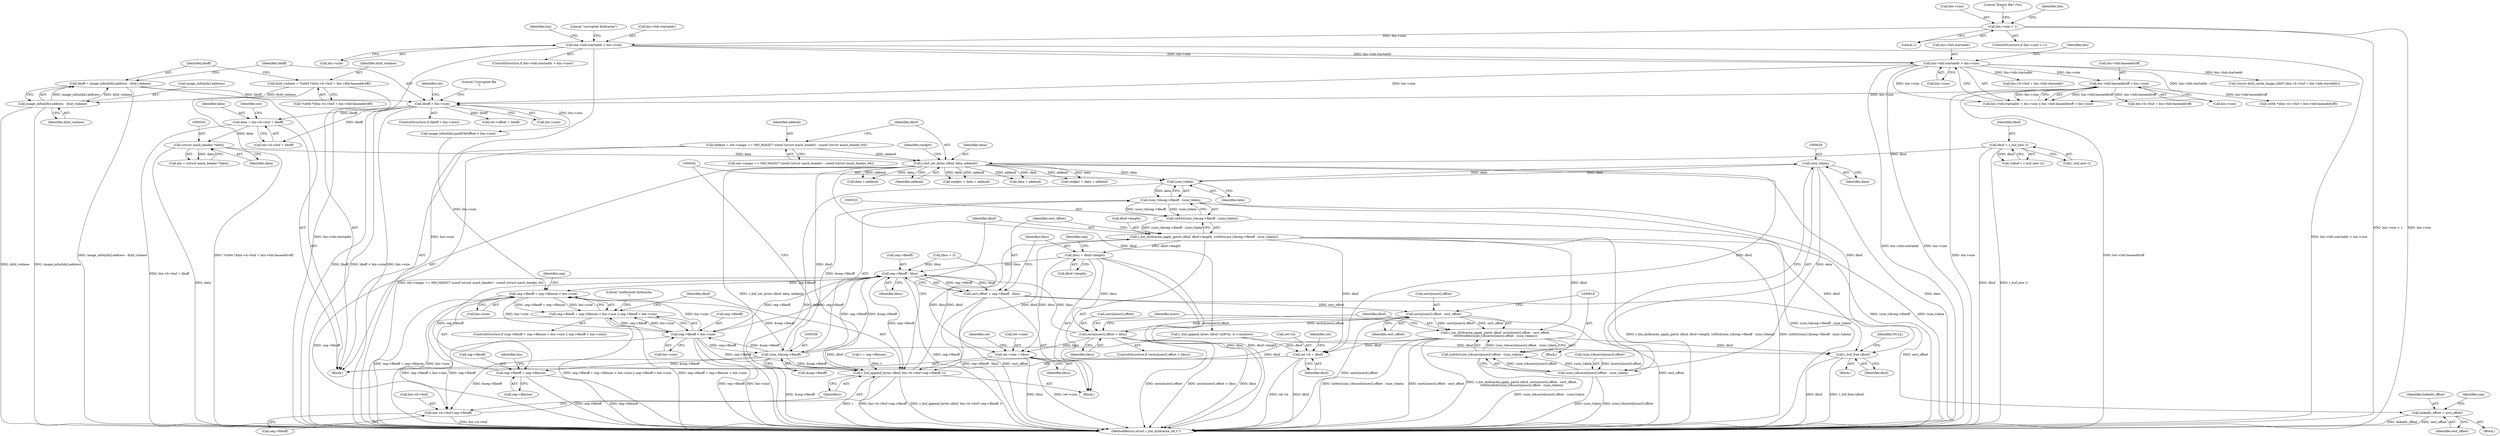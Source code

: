 digraph "0_radare2_4e98402f09a0ef0bb8559a33a4c1988c54938eaf@pointer" {
"1000628" [label="(Call,(size_t)data)"];
"1000541" [label="(Call,(size_t)data)"];
"1000628" [label="(Call,(size_t)data)"];
"1000397" [label="(Call,r_buf_set_bytes (dbuf, data, addend))"];
"1000375" [label="(Call,dbuf = r_buf_new ())"];
"1000342" [label="(Call,(struct mach_header *)data)"];
"1000331" [label="(Call,data = bin->b->buf + liboff)"];
"1000282" [label="(Call,liboff > bin->size)"];
"1000272" [label="(Call,liboff = image_infos[idx].address - dyld_vmbase)"];
"1000274" [label="(Call,image_infos[idx].address - dyld_vmbase)"];
"1000256" [label="(Call,dyld_vmbase = *(ut64 *)(bin->b->buf + bin->hdr.baseaddroff))"];
"1000216" [label="(Call,bin->hdr.startaddr > bin->size)"];
"1000198" [label="(Call,bin->hdr.startaddr > bin->size)"];
"1000146" [label="(Call,bin->size < 1)"];
"1000225" [label="(Call,bin->hdr.baseaddroff > bin->size)"];
"1000385" [label="(Call,addend = mh->magic == MH_MAGIC? sizeof (struct mach_header) : sizeof (struct mach_header_64))"];
"1000534" [label="(Call,(size_t)&seg->fileoff - (size_t)data)"];
"1000532" [label="(Call,(ut64)((size_t)&seg->fileoff - (size_t)data))"];
"1000527" [label="(Call,r_bin_dyldcache_apply_patch (dbuf, dbuf->length, (ut64)((size_t)&seg->fileoff - (size_t)data)))"];
"1000511" [label="(Call,r_buf_free (dbuf))"];
"1000515" [label="(Call,r_buf_append_bytes (dbuf, bin->b->buf+seg->fileoff, t))"];
"1000552" [label="(Call,libsz = dbuf->length)"];
"1000547" [label="(Call,seg->fileoff - libsz)"];
"1000488" [label="(Call,seg->fileoff + seg->filesize > bin->size)"];
"1000487" [label="(Call,seg->fileoff + seg->filesize > bin->size || seg->fileoff > bin->size)"];
"1000499" [label="(Call,seg->fileoff > bin->size)"];
"1000517" [label="(Call,bin->b->buf+seg->fileoff)"];
"1000535" [label="(Call,(size_t)&seg->fileoff)"];
"1000489" [label="(Call,seg->fileoff + seg->filesize)"];
"1000545" [label="(Call,sect_offset = seg->fileoff - libsz)"];
"1000565" [label="(Call,linkedit_offset = sect_offset)"];
"1000610" [label="(Call,sects[nsect].offset - sect_offset)"];
"1000600" [label="(Call,sects[nsect].offset > libsz)"];
"1000728" [label="(Call,ret->size = libsz)"];
"1000608" [label="(Call,r_bin_dyldcache_apply_patch (dbuf, sects[nsect].offset - sect_offset,\n\t\t\t\t\t\t\t(ut64)((size_t)&sects[nsect].offset - (size_t)data)))"];
"1000712" [label="(Call,ret->b = dbuf)"];
"1000619" [label="(Call,(size_t)&sects[nsect].offset - (size_t)data)"];
"1000617" [label="(Call,(ut64)((size_t)&sects[nsect].offset - (size_t)data))"];
"1000439" [label="(Call,data + addend)"];
"1000342" [label="(Call,(struct mach_header *)data)"];
"1000732" [label="(Identifier,libsz)"];
"1000113" [label="(Block,)"];
"1000282" [label="(Call,liboff > bin->size)"];
"1000333" [label="(Call,bin->b->buf + liboff)"];
"1000518" [label="(Call,bin->b->buf)"];
"1000616" [label="(Identifier,sect_offset)"];
"1000600" [label="(Call,sects[nsect].offset > libsz)"];
"1000294" [label="(Call,ret->offset = liboff)"];
"1000402" [label="(Identifier,cmdptr)"];
"1000197" [label="(ControlStructure,if (bin->hdr.startaddr > bin->size))"];
"1000554" [label="(Call,dbuf->length)"];
"1000399" [label="(Identifier,data)"];
"1000216" [label="(Call,bin->hdr.startaddr > bin->size)"];
"1000514" [label="(Identifier,NULL)"];
"1000257" [label="(Identifier,dyld_vmbase)"];
"1000222" [label="(Call,bin->size)"];
"1000611" [label="(Call,sects[nsect].offset)"];
"1000532" [label="(Call,(ut64)((size_t)&seg->fileoff - (size_t)data))"];
"1000481" [label="(Call,t = seg->filesize)"];
"1000300" [label="(Call,image_infos[idx].pathFileOffset > bin->size)"];
"1000508" [label="(Literal,\"malformed dyldcache\n\")"];
"1000217" [label="(Call,bin->hdr.startaddr)"];
"1000619" [label="(Call,(size_t)&sects[nsect].offset - (size_t)data)"];
"1000501" [label="(Identifier,seg)"];
"1000565" [label="(Call,linkedit_offset = sect_offset)"];
"1000529" [label="(Call,dbuf->length)"];
"1000571" [label="(Identifier,seg)"];
"1000497" [label="(Identifier,bin)"];
"1000489" [label="(Call,seg->fileoff + seg->filesize)"];
"1000199" [label="(Call,bin->hdr.startaddr)"];
"1000534" [label="(Call,(size_t)&seg->fileoff - (size_t)data)"];
"1000564" [label="(Block,)"];
"1000607" [label="(Block,)"];
"1000340" [label="(Call,mh = (struct mach_header *)data)"];
"1000551" [label="(Identifier,libsz)"];
"1000503" [label="(Call,bin->size)"];
"1000261" [label="(Call,bin->b->buf + bin->hdr.baseaddroff)"];
"1000275" [label="(Call,image_infos[idx].address)"];
"1000424" [label="(Call,r_buf_append_bytes (dbuf, (ut8*)lc, lc->cmdsize))"];
"1000713" [label="(Call,ret->b)"];
"1000712" [label="(Call,ret->b = dbuf)"];
"1000716" [label="(Identifier,dbuf)"];
"1000400" [label="(Identifier,addend)"];
"1000280" [label="(Identifier,dyld_vmbase)"];
"1000496" [label="(Call,bin->size)"];
"1000231" [label="(Call,bin->size)"];
"1000734" [label="(Identifier,ret)"];
"1000617" [label="(Call,(ut64)((size_t)&sects[nsect].offset - (size_t)data))"];
"1000375" [label="(Call,dbuf = r_buf_new ())"];
"1000597" [label="(Identifier,nsect)"];
"1000499" [label="(Call,seg->fileoff > bin->size)"];
"1000134" [label="(Call,libsz = 0)"];
"1000377" [label="(Call,r_buf_new ())"];
"1000548" [label="(Call,seg->fileoff)"];
"1000376" [label="(Identifier,dbuf)"];
"1000566" [label="(Identifier,linkedit_offset)"];
"1000150" [label="(Literal,1)"];
"1000610" [label="(Call,sects[nsect].offset - sect_offset)"];
"1000506" [label="(Block,)"];
"1000146" [label="(Call,bin->size < 1)"];
"1000341" [label="(Identifier,mh)"];
"1000488" [label="(Call,seg->fileoff + seg->filesize > bin->size)"];
"1000258" [label="(Call,*(ut64 *)(bin->b->buf + bin->hdr.baseaddroff))"];
"1000387" [label="(Call,mh->magic == MH_MAGIC? sizeof (struct mach_header) : sizeof (struct mach_header_64))"];
"1000526" [label="(Identifier,t)"];
"1000567" [label="(Identifier,sect_offset)"];
"1000523" [label="(Call,seg->fileoff)"];
"1000552" [label="(Call,libsz = dbuf->length)"];
"1000628" [label="(Call,(size_t)data)"];
"1000609" [label="(Identifier,dbuf)"];
"1000332" [label="(Identifier,data)"];
"1000561" [label="(Identifier,seg)"];
"1000608" [label="(Call,r_bin_dyldcache_apply_patch (dbuf, sects[nsect].offset - sect_offset,\n\t\t\t\t\t\t\t(ut64)((size_t)&sects[nsect].offset - (size_t)data)))"];
"1000398" [label="(Identifier,dbuf)"];
"1000486" [label="(ControlStructure,if (seg->fileoff + seg->filesize > bin->size || seg->fileoff > bin->size))"];
"1000601" [label="(Call,sects[nsect].offset)"];
"1000344" [label="(Identifier,data)"];
"1000147" [label="(Call,bin->size)"];
"1000331" [label="(Call,data = bin->b->buf + liboff)"];
"1000281" [label="(ControlStructure,if (liboff > bin->size))"];
"1000546" [label="(Identifier,sect_offset)"];
"1000225" [label="(Call,bin->hdr.baseaddroff > bin->size)"];
"1000547" [label="(Call,seg->fileoff - libsz)"];
"1000537" [label="(Call,&seg->fileoff)"];
"1000289" [label="(Literal,\"Corrupted file\n\")"];
"1000215" [label="(Call,bin->hdr.startaddr > bin->size || bin->hdr.baseaddroff > bin->size)"];
"1000256" [label="(Call,dyld_vmbase = *(ut64 *)(bin->b->buf + bin->hdr.baseaddroff))"];
"1000473" [label="(Block,)"];
"1000219" [label="(Identifier,bin)"];
"1000516" [label="(Identifier,dbuf)"];
"1000296" [label="(Identifier,ret)"];
"1000553" [label="(Identifier,libsz)"];
"1000401" [label="(Call,cmdptr = data + addend)"];
"1000528" [label="(Identifier,dbuf)"];
"1000500" [label="(Call,seg->fileoff)"];
"1000599" [label="(ControlStructure,if (sects[nsect].offset > libsz))"];
"1000512" [label="(Identifier,dbuf)"];
"1000511" [label="(Call,r_buf_free (dbuf))"];
"1000535" [label="(Call,(size_t)&seg->fileoff)"];
"1000490" [label="(Call,seg->fileoff)"];
"1000487" [label="(Call,seg->fileoff + seg->filesize > bin->size || seg->fileoff > bin->size)"];
"1000259" [label="(Call,(ut64 *)(bin->b->buf + bin->hdr.baseaddroff))"];
"1000274" [label="(Call,image_infos[idx].address - dyld_vmbase)"];
"1000209" [label="(Literal,\"corrupted dyldcache\")"];
"1000735" [label="(MethodReturn,struct r_bin_dyldcache_lib_t *)"];
"1000284" [label="(Call,bin->size)"];
"1000385" [label="(Call,addend = mh->magic == MH_MAGIC? sizeof (struct mach_header) : sizeof (struct mach_header_64))"];
"1000545" [label="(Call,sect_offset = seg->fileoff - libsz)"];
"1000620" [label="(Call,(size_t)&sects[nsect].offset)"];
"1000606" [label="(Identifier,libsz)"];
"1000273" [label="(Identifier,liboff)"];
"1000283" [label="(Identifier,liboff)"];
"1000153" [label="(Literal,\"Empty file? (%s)\n\")"];
"1000403" [label="(Call,data + addend)"];
"1000543" [label="(Identifier,data)"];
"1000515" [label="(Call,r_buf_append_bytes (dbuf, bin->b->buf+seg->fileoff, t))"];
"1000527" [label="(Call,r_bin_dyldcache_apply_patch (dbuf, dbuf->length, (ut64)((size_t)&seg->fileoff - (size_t)data)))"];
"1000374" [label="(Call,!(dbuf = r_buf_new ()))"];
"1000228" [label="(Identifier,bin)"];
"1000493" [label="(Call,seg->filesize)"];
"1000437" [label="(Call,cmdptr = data + addend)"];
"1000729" [label="(Call,ret->size)"];
"1000204" [label="(Call,bin->size)"];
"1000272" [label="(Call,liboff = image_infos[idx].address - dyld_vmbase)"];
"1000145" [label="(ControlStructure,if (bin->size < 1))"];
"1000397" [label="(Call,r_buf_set_bytes (dbuf, data, addend))"];
"1000245" [label="(Call,bin->b->buf + bin->hdr.startaddr)"];
"1000728" [label="(Call,ret->size = libsz)"];
"1000243" [label="(Call,(struct dyld_cache_image_info*) (bin->b->buf + bin->hdr.startaddr))"];
"1000630" [label="(Identifier,data)"];
"1000517" [label="(Call,bin->b->buf+seg->fileoff)"];
"1000168" [label="(Identifier,bin)"];
"1000198" [label="(Call,bin->hdr.startaddr > bin->size)"];
"1000226" [label="(Call,bin->hdr.baseaddroff)"];
"1000541" [label="(Call,(size_t)data)"];
"1000386" [label="(Identifier,addend)"];
"1000719" [label="(Identifier,ret)"];
"1000628" -> "1000619"  [label="AST: "];
"1000628" -> "1000630"  [label="CFG: "];
"1000629" -> "1000628"  [label="AST: "];
"1000630" -> "1000628"  [label="AST: "];
"1000619" -> "1000628"  [label="CFG: "];
"1000628" -> "1000735"  [label="DDG: data"];
"1000628" -> "1000541"  [label="DDG: data"];
"1000628" -> "1000619"  [label="DDG: data"];
"1000541" -> "1000628"  [label="DDG: data"];
"1000541" -> "1000534"  [label="AST: "];
"1000541" -> "1000543"  [label="CFG: "];
"1000542" -> "1000541"  [label="AST: "];
"1000543" -> "1000541"  [label="AST: "];
"1000534" -> "1000541"  [label="CFG: "];
"1000541" -> "1000735"  [label="DDG: data"];
"1000541" -> "1000534"  [label="DDG: data"];
"1000397" -> "1000541"  [label="DDG: data"];
"1000397" -> "1000113"  [label="AST: "];
"1000397" -> "1000400"  [label="CFG: "];
"1000398" -> "1000397"  [label="AST: "];
"1000399" -> "1000397"  [label="AST: "];
"1000400" -> "1000397"  [label="AST: "];
"1000402" -> "1000397"  [label="CFG: "];
"1000397" -> "1000735"  [label="DDG: r_buf_set_bytes (dbuf, data, addend)"];
"1000375" -> "1000397"  [label="DDG: dbuf"];
"1000342" -> "1000397"  [label="DDG: data"];
"1000385" -> "1000397"  [label="DDG: addend"];
"1000397" -> "1000401"  [label="DDG: data"];
"1000397" -> "1000401"  [label="DDG: addend"];
"1000397" -> "1000403"  [label="DDG: data"];
"1000397" -> "1000403"  [label="DDG: addend"];
"1000397" -> "1000424"  [label="DDG: dbuf"];
"1000397" -> "1000437"  [label="DDG: data"];
"1000397" -> "1000437"  [label="DDG: addend"];
"1000397" -> "1000439"  [label="DDG: data"];
"1000397" -> "1000439"  [label="DDG: addend"];
"1000397" -> "1000511"  [label="DDG: dbuf"];
"1000397" -> "1000515"  [label="DDG: dbuf"];
"1000397" -> "1000712"  [label="DDG: dbuf"];
"1000375" -> "1000374"  [label="AST: "];
"1000375" -> "1000377"  [label="CFG: "];
"1000376" -> "1000375"  [label="AST: "];
"1000377" -> "1000375"  [label="AST: "];
"1000374" -> "1000375"  [label="CFG: "];
"1000375" -> "1000735"  [label="DDG: dbuf"];
"1000375" -> "1000735"  [label="DDG: r_buf_new ()"];
"1000375" -> "1000374"  [label="DDG: dbuf"];
"1000342" -> "1000340"  [label="AST: "];
"1000342" -> "1000344"  [label="CFG: "];
"1000343" -> "1000342"  [label="AST: "];
"1000344" -> "1000342"  [label="AST: "];
"1000340" -> "1000342"  [label="CFG: "];
"1000342" -> "1000735"  [label="DDG: data"];
"1000342" -> "1000340"  [label="DDG: data"];
"1000331" -> "1000342"  [label="DDG: data"];
"1000331" -> "1000113"  [label="AST: "];
"1000331" -> "1000333"  [label="CFG: "];
"1000332" -> "1000331"  [label="AST: "];
"1000333" -> "1000331"  [label="AST: "];
"1000341" -> "1000331"  [label="CFG: "];
"1000331" -> "1000735"  [label="DDG: bin->b->buf + liboff"];
"1000282" -> "1000331"  [label="DDG: liboff"];
"1000282" -> "1000281"  [label="AST: "];
"1000282" -> "1000284"  [label="CFG: "];
"1000283" -> "1000282"  [label="AST: "];
"1000284" -> "1000282"  [label="AST: "];
"1000289" -> "1000282"  [label="CFG: "];
"1000296" -> "1000282"  [label="CFG: "];
"1000282" -> "1000735"  [label="DDG: liboff > bin->size"];
"1000282" -> "1000735"  [label="DDG: bin->size"];
"1000282" -> "1000735"  [label="DDG: liboff"];
"1000272" -> "1000282"  [label="DDG: liboff"];
"1000216" -> "1000282"  [label="DDG: bin->size"];
"1000225" -> "1000282"  [label="DDG: bin->size"];
"1000282" -> "1000294"  [label="DDG: liboff"];
"1000282" -> "1000300"  [label="DDG: bin->size"];
"1000282" -> "1000333"  [label="DDG: liboff"];
"1000272" -> "1000113"  [label="AST: "];
"1000272" -> "1000274"  [label="CFG: "];
"1000273" -> "1000272"  [label="AST: "];
"1000274" -> "1000272"  [label="AST: "];
"1000283" -> "1000272"  [label="CFG: "];
"1000272" -> "1000735"  [label="DDG: image_infos[idx].address - dyld_vmbase"];
"1000274" -> "1000272"  [label="DDG: image_infos[idx].address"];
"1000274" -> "1000272"  [label="DDG: dyld_vmbase"];
"1000274" -> "1000280"  [label="CFG: "];
"1000275" -> "1000274"  [label="AST: "];
"1000280" -> "1000274"  [label="AST: "];
"1000274" -> "1000735"  [label="DDG: image_infos[idx].address"];
"1000274" -> "1000735"  [label="DDG: dyld_vmbase"];
"1000256" -> "1000274"  [label="DDG: dyld_vmbase"];
"1000256" -> "1000113"  [label="AST: "];
"1000256" -> "1000258"  [label="CFG: "];
"1000257" -> "1000256"  [label="AST: "];
"1000258" -> "1000256"  [label="AST: "];
"1000273" -> "1000256"  [label="CFG: "];
"1000256" -> "1000735"  [label="DDG: *(ut64 *)(bin->b->buf + bin->hdr.baseaddroff)"];
"1000216" -> "1000215"  [label="AST: "];
"1000216" -> "1000222"  [label="CFG: "];
"1000217" -> "1000216"  [label="AST: "];
"1000222" -> "1000216"  [label="AST: "];
"1000228" -> "1000216"  [label="CFG: "];
"1000215" -> "1000216"  [label="CFG: "];
"1000216" -> "1000735"  [label="DDG: bin->hdr.startaddr"];
"1000216" -> "1000735"  [label="DDG: bin->size"];
"1000216" -> "1000215"  [label="DDG: bin->hdr.startaddr"];
"1000216" -> "1000215"  [label="DDG: bin->size"];
"1000198" -> "1000216"  [label="DDG: bin->hdr.startaddr"];
"1000198" -> "1000216"  [label="DDG: bin->size"];
"1000216" -> "1000225"  [label="DDG: bin->size"];
"1000216" -> "1000243"  [label="DDG: bin->hdr.startaddr"];
"1000216" -> "1000245"  [label="DDG: bin->hdr.startaddr"];
"1000198" -> "1000197"  [label="AST: "];
"1000198" -> "1000204"  [label="CFG: "];
"1000199" -> "1000198"  [label="AST: "];
"1000204" -> "1000198"  [label="AST: "];
"1000209" -> "1000198"  [label="CFG: "];
"1000219" -> "1000198"  [label="CFG: "];
"1000198" -> "1000735"  [label="DDG: bin->hdr.startaddr"];
"1000198" -> "1000735"  [label="DDG: bin->size"];
"1000198" -> "1000735"  [label="DDG: bin->hdr.startaddr > bin->size"];
"1000146" -> "1000198"  [label="DDG: bin->size"];
"1000146" -> "1000145"  [label="AST: "];
"1000146" -> "1000150"  [label="CFG: "];
"1000147" -> "1000146"  [label="AST: "];
"1000150" -> "1000146"  [label="AST: "];
"1000153" -> "1000146"  [label="CFG: "];
"1000168" -> "1000146"  [label="CFG: "];
"1000146" -> "1000735"  [label="DDG: bin->size < 1"];
"1000146" -> "1000735"  [label="DDG: bin->size"];
"1000225" -> "1000215"  [label="AST: "];
"1000225" -> "1000231"  [label="CFG: "];
"1000226" -> "1000225"  [label="AST: "];
"1000231" -> "1000225"  [label="AST: "];
"1000215" -> "1000225"  [label="CFG: "];
"1000225" -> "1000735"  [label="DDG: bin->hdr.baseaddroff"];
"1000225" -> "1000735"  [label="DDG: bin->size"];
"1000225" -> "1000215"  [label="DDG: bin->hdr.baseaddroff"];
"1000225" -> "1000215"  [label="DDG: bin->size"];
"1000225" -> "1000259"  [label="DDG: bin->hdr.baseaddroff"];
"1000225" -> "1000261"  [label="DDG: bin->hdr.baseaddroff"];
"1000385" -> "1000113"  [label="AST: "];
"1000385" -> "1000387"  [label="CFG: "];
"1000386" -> "1000385"  [label="AST: "];
"1000387" -> "1000385"  [label="AST: "];
"1000398" -> "1000385"  [label="CFG: "];
"1000385" -> "1000735"  [label="DDG: mh->magic == MH_MAGIC? sizeof (struct mach_header) : sizeof (struct mach_header_64)"];
"1000534" -> "1000532"  [label="AST: "];
"1000535" -> "1000534"  [label="AST: "];
"1000532" -> "1000534"  [label="CFG: "];
"1000534" -> "1000735"  [label="DDG: (size_t)&seg->fileoff"];
"1000534" -> "1000735"  [label="DDG: (size_t)data"];
"1000534" -> "1000532"  [label="DDG: (size_t)&seg->fileoff"];
"1000534" -> "1000532"  [label="DDG: (size_t)data"];
"1000535" -> "1000534"  [label="DDG: &seg->fileoff"];
"1000532" -> "1000527"  [label="AST: "];
"1000533" -> "1000532"  [label="AST: "];
"1000527" -> "1000532"  [label="CFG: "];
"1000532" -> "1000735"  [label="DDG: (size_t)&seg->fileoff - (size_t)data"];
"1000532" -> "1000527"  [label="DDG: (size_t)&seg->fileoff - (size_t)data"];
"1000527" -> "1000473"  [label="AST: "];
"1000528" -> "1000527"  [label="AST: "];
"1000529" -> "1000527"  [label="AST: "];
"1000546" -> "1000527"  [label="CFG: "];
"1000527" -> "1000735"  [label="DDG: r_bin_dyldcache_apply_patch (dbuf, dbuf->length, (ut64)((size_t)&seg->fileoff - (size_t)data))"];
"1000527" -> "1000735"  [label="DDG: (ut64)((size_t)&seg->fileoff - (size_t)data)"];
"1000527" -> "1000511"  [label="DDG: dbuf"];
"1000527" -> "1000515"  [label="DDG: dbuf"];
"1000515" -> "1000527"  [label="DDG: dbuf"];
"1000527" -> "1000552"  [label="DDG: dbuf->length"];
"1000527" -> "1000608"  [label="DDG: dbuf"];
"1000527" -> "1000712"  [label="DDG: dbuf"];
"1000511" -> "1000506"  [label="AST: "];
"1000511" -> "1000512"  [label="CFG: "];
"1000512" -> "1000511"  [label="AST: "];
"1000514" -> "1000511"  [label="CFG: "];
"1000511" -> "1000735"  [label="DDG: r_buf_free (dbuf)"];
"1000511" -> "1000735"  [label="DDG: dbuf"];
"1000424" -> "1000511"  [label="DDG: dbuf"];
"1000608" -> "1000511"  [label="DDG: dbuf"];
"1000515" -> "1000473"  [label="AST: "];
"1000515" -> "1000526"  [label="CFG: "];
"1000516" -> "1000515"  [label="AST: "];
"1000517" -> "1000515"  [label="AST: "];
"1000526" -> "1000515"  [label="AST: "];
"1000528" -> "1000515"  [label="CFG: "];
"1000515" -> "1000735"  [label="DDG: r_buf_append_bytes (dbuf, bin->b->buf+seg->fileoff, t)"];
"1000515" -> "1000735"  [label="DDG: t"];
"1000515" -> "1000735"  [label="DDG: bin->b->buf+seg->fileoff"];
"1000424" -> "1000515"  [label="DDG: dbuf"];
"1000608" -> "1000515"  [label="DDG: dbuf"];
"1000499" -> "1000515"  [label="DDG: seg->fileoff"];
"1000535" -> "1000515"  [label="DDG: &seg->fileoff"];
"1000547" -> "1000515"  [label="DDG: seg->fileoff"];
"1000481" -> "1000515"  [label="DDG: t"];
"1000552" -> "1000473"  [label="AST: "];
"1000552" -> "1000554"  [label="CFG: "];
"1000553" -> "1000552"  [label="AST: "];
"1000554" -> "1000552"  [label="AST: "];
"1000561" -> "1000552"  [label="CFG: "];
"1000552" -> "1000735"  [label="DDG: libsz"];
"1000552" -> "1000735"  [label="DDG: dbuf->length"];
"1000552" -> "1000547"  [label="DDG: libsz"];
"1000552" -> "1000600"  [label="DDG: libsz"];
"1000552" -> "1000728"  [label="DDG: libsz"];
"1000547" -> "1000545"  [label="AST: "];
"1000547" -> "1000551"  [label="CFG: "];
"1000548" -> "1000547"  [label="AST: "];
"1000551" -> "1000547"  [label="AST: "];
"1000545" -> "1000547"  [label="CFG: "];
"1000547" -> "1000735"  [label="DDG: seg->fileoff"];
"1000547" -> "1000488"  [label="DDG: seg->fileoff"];
"1000547" -> "1000489"  [label="DDG: seg->fileoff"];
"1000547" -> "1000499"  [label="DDG: seg->fileoff"];
"1000547" -> "1000517"  [label="DDG: seg->fileoff"];
"1000547" -> "1000535"  [label="DDG: seg->fileoff"];
"1000547" -> "1000545"  [label="DDG: seg->fileoff"];
"1000547" -> "1000545"  [label="DDG: libsz"];
"1000535" -> "1000547"  [label="DDG: &seg->fileoff"];
"1000499" -> "1000547"  [label="DDG: seg->fileoff"];
"1000134" -> "1000547"  [label="DDG: libsz"];
"1000600" -> "1000547"  [label="DDG: libsz"];
"1000488" -> "1000487"  [label="AST: "];
"1000488" -> "1000496"  [label="CFG: "];
"1000489" -> "1000488"  [label="AST: "];
"1000496" -> "1000488"  [label="AST: "];
"1000501" -> "1000488"  [label="CFG: "];
"1000487" -> "1000488"  [label="CFG: "];
"1000488" -> "1000735"  [label="DDG: seg->fileoff + seg->filesize"];
"1000488" -> "1000735"  [label="DDG: bin->size"];
"1000488" -> "1000487"  [label="DDG: seg->fileoff + seg->filesize"];
"1000488" -> "1000487"  [label="DDG: bin->size"];
"1000535" -> "1000488"  [label="DDG: &seg->fileoff"];
"1000499" -> "1000488"  [label="DDG: bin->size"];
"1000300" -> "1000488"  [label="DDG: bin->size"];
"1000488" -> "1000499"  [label="DDG: bin->size"];
"1000487" -> "1000486"  [label="AST: "];
"1000487" -> "1000499"  [label="CFG: "];
"1000499" -> "1000487"  [label="AST: "];
"1000508" -> "1000487"  [label="CFG: "];
"1000516" -> "1000487"  [label="CFG: "];
"1000487" -> "1000735"  [label="DDG: seg->fileoff + seg->filesize > bin->size"];
"1000487" -> "1000735"  [label="DDG: seg->fileoff > bin->size"];
"1000487" -> "1000735"  [label="DDG: seg->fileoff + seg->filesize > bin->size || seg->fileoff > bin->size"];
"1000499" -> "1000487"  [label="DDG: seg->fileoff"];
"1000499" -> "1000487"  [label="DDG: bin->size"];
"1000499" -> "1000503"  [label="CFG: "];
"1000500" -> "1000499"  [label="AST: "];
"1000503" -> "1000499"  [label="AST: "];
"1000499" -> "1000735"  [label="DDG: bin->size"];
"1000499" -> "1000735"  [label="DDG: seg->fileoff"];
"1000535" -> "1000499"  [label="DDG: &seg->fileoff"];
"1000499" -> "1000517"  [label="DDG: seg->fileoff"];
"1000499" -> "1000535"  [label="DDG: seg->fileoff"];
"1000517" -> "1000523"  [label="CFG: "];
"1000518" -> "1000517"  [label="AST: "];
"1000523" -> "1000517"  [label="AST: "];
"1000526" -> "1000517"  [label="CFG: "];
"1000517" -> "1000735"  [label="DDG: bin->b->buf"];
"1000535" -> "1000517"  [label="DDG: &seg->fileoff"];
"1000535" -> "1000537"  [label="CFG: "];
"1000536" -> "1000535"  [label="AST: "];
"1000537" -> "1000535"  [label="AST: "];
"1000542" -> "1000535"  [label="CFG: "];
"1000535" -> "1000735"  [label="DDG: &seg->fileoff"];
"1000535" -> "1000489"  [label="DDG: &seg->fileoff"];
"1000489" -> "1000493"  [label="CFG: "];
"1000490" -> "1000489"  [label="AST: "];
"1000493" -> "1000489"  [label="AST: "];
"1000497" -> "1000489"  [label="CFG: "];
"1000489" -> "1000735"  [label="DDG: seg->filesize"];
"1000489" -> "1000735"  [label="DDG: seg->fileoff"];
"1000545" -> "1000473"  [label="AST: "];
"1000546" -> "1000545"  [label="AST: "];
"1000553" -> "1000545"  [label="CFG: "];
"1000545" -> "1000735"  [label="DDG: sect_offset"];
"1000545" -> "1000735"  [label="DDG: seg->fileoff - libsz"];
"1000545" -> "1000565"  [label="DDG: sect_offset"];
"1000545" -> "1000610"  [label="DDG: sect_offset"];
"1000565" -> "1000564"  [label="AST: "];
"1000565" -> "1000567"  [label="CFG: "];
"1000566" -> "1000565"  [label="AST: "];
"1000567" -> "1000565"  [label="AST: "];
"1000571" -> "1000565"  [label="CFG: "];
"1000565" -> "1000735"  [label="DDG: linkedit_offset"];
"1000565" -> "1000735"  [label="DDG: sect_offset"];
"1000610" -> "1000608"  [label="AST: "];
"1000610" -> "1000616"  [label="CFG: "];
"1000611" -> "1000610"  [label="AST: "];
"1000616" -> "1000610"  [label="AST: "];
"1000618" -> "1000610"  [label="CFG: "];
"1000610" -> "1000735"  [label="DDG: sect_offset"];
"1000610" -> "1000735"  [label="DDG: sects[nsect].offset"];
"1000610" -> "1000600"  [label="DDG: sects[nsect].offset"];
"1000610" -> "1000608"  [label="DDG: sects[nsect].offset"];
"1000610" -> "1000608"  [label="DDG: sect_offset"];
"1000600" -> "1000610"  [label="DDG: sects[nsect].offset"];
"1000600" -> "1000599"  [label="AST: "];
"1000600" -> "1000606"  [label="CFG: "];
"1000601" -> "1000600"  [label="AST: "];
"1000606" -> "1000600"  [label="AST: "];
"1000609" -> "1000600"  [label="CFG: "];
"1000597" -> "1000600"  [label="CFG: "];
"1000600" -> "1000735"  [label="DDG: sects[nsect].offset > libsz"];
"1000600" -> "1000735"  [label="DDG: libsz"];
"1000600" -> "1000735"  [label="DDG: sects[nsect].offset"];
"1000600" -> "1000728"  [label="DDG: libsz"];
"1000728" -> "1000113"  [label="AST: "];
"1000728" -> "1000732"  [label="CFG: "];
"1000729" -> "1000728"  [label="AST: "];
"1000732" -> "1000728"  [label="AST: "];
"1000734" -> "1000728"  [label="CFG: "];
"1000728" -> "1000735"  [label="DDG: ret->size"];
"1000728" -> "1000735"  [label="DDG: libsz"];
"1000134" -> "1000728"  [label="DDG: libsz"];
"1000608" -> "1000607"  [label="AST: "];
"1000608" -> "1000617"  [label="CFG: "];
"1000609" -> "1000608"  [label="AST: "];
"1000617" -> "1000608"  [label="AST: "];
"1000597" -> "1000608"  [label="CFG: "];
"1000608" -> "1000735"  [label="DDG: (ut64)((size_t)&sects[nsect].offset - (size_t)data)"];
"1000608" -> "1000735"  [label="DDG: sects[nsect].offset - sect_offset"];
"1000608" -> "1000735"  [label="DDG: r_bin_dyldcache_apply_patch (dbuf, sects[nsect].offset - sect_offset,\n\t\t\t\t\t\t\t(ut64)((size_t)&sects[nsect].offset - (size_t)data))"];
"1000617" -> "1000608"  [label="DDG: (size_t)&sects[nsect].offset - (size_t)data"];
"1000608" -> "1000712"  [label="DDG: dbuf"];
"1000712" -> "1000113"  [label="AST: "];
"1000712" -> "1000716"  [label="CFG: "];
"1000713" -> "1000712"  [label="AST: "];
"1000716" -> "1000712"  [label="AST: "];
"1000719" -> "1000712"  [label="CFG: "];
"1000712" -> "1000735"  [label="DDG: dbuf"];
"1000712" -> "1000735"  [label="DDG: ret->b"];
"1000424" -> "1000712"  [label="DDG: dbuf"];
"1000619" -> "1000617"  [label="AST: "];
"1000620" -> "1000619"  [label="AST: "];
"1000617" -> "1000619"  [label="CFG: "];
"1000619" -> "1000735"  [label="DDG: (size_t)data"];
"1000619" -> "1000735"  [label="DDG: (size_t)&sects[nsect].offset"];
"1000619" -> "1000617"  [label="DDG: (size_t)&sects[nsect].offset"];
"1000619" -> "1000617"  [label="DDG: (size_t)data"];
"1000620" -> "1000619"  [label="DDG: &sects[nsect].offset"];
"1000618" -> "1000617"  [label="AST: "];
"1000617" -> "1000735"  [label="DDG: (size_t)&sects[nsect].offset - (size_t)data"];
}
